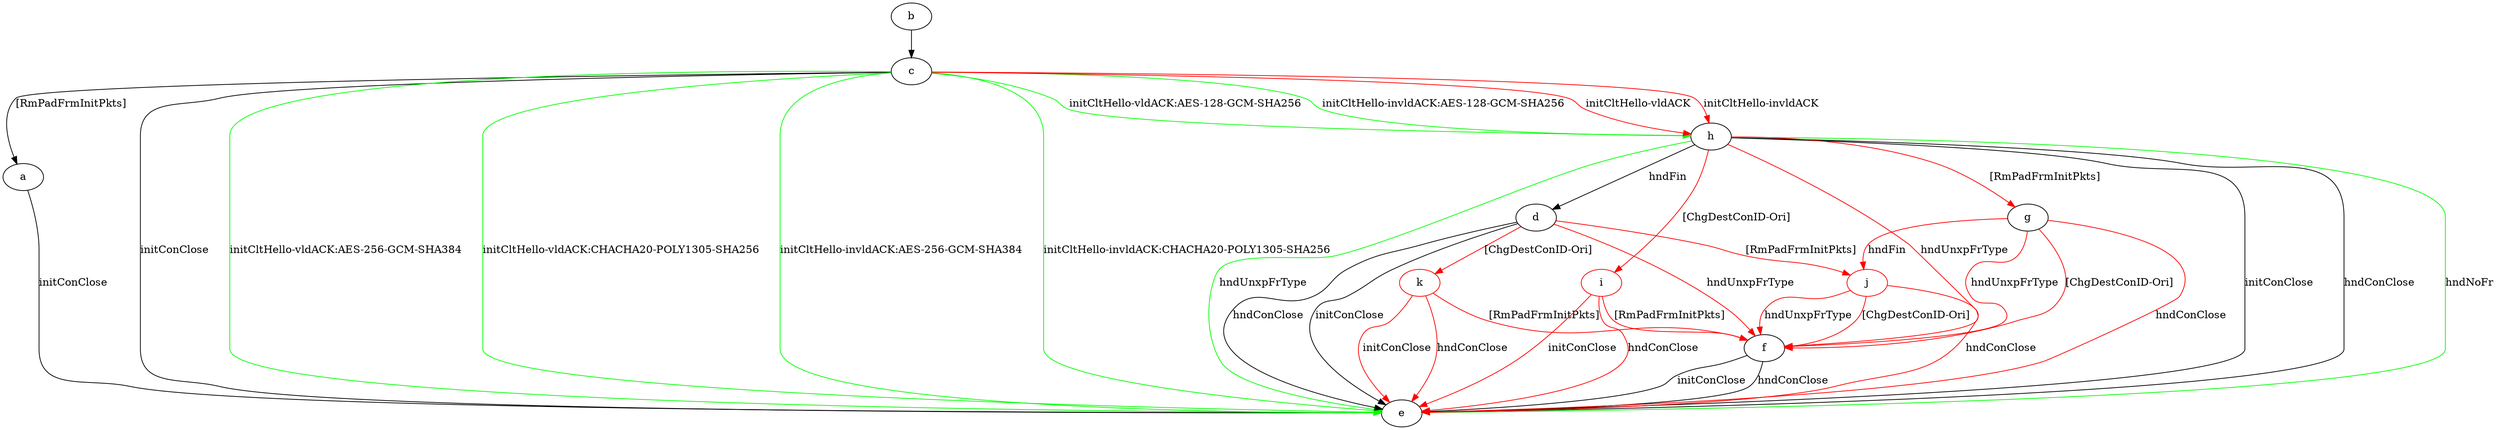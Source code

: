 digraph "" {
	a -> e	[key=0,
		label="initConClose "];
	b -> c	[key=0];
	c -> a	[key=0,
		label="[RmPadFrmInitPkts] "];
	c -> e	[key=0,
		label="initConClose "];
	c -> e	[key=1,
		color=green,
		label="initCltHello-vldACK:AES-256-GCM-SHA384 "];
	c -> e	[key=2,
		color=green,
		label="initCltHello-vldACK:CHACHA20-POLY1305-SHA256 "];
	c -> e	[key=3,
		color=green,
		label="initCltHello-invldACK:AES-256-GCM-SHA384 "];
	c -> e	[key=4,
		color=green,
		label="initCltHello-invldACK:CHACHA20-POLY1305-SHA256 "];
	c -> h	[key=0,
		color=green,
		label="initCltHello-vldACK:AES-128-GCM-SHA256 "];
	c -> h	[key=1,
		color=green,
		label="initCltHello-invldACK:AES-128-GCM-SHA256 "];
	c -> h	[key=2,
		color=red,
		label="initCltHello-vldACK "];
	c -> h	[key=3,
		color=red,
		label="initCltHello-invldACK "];
	d -> e	[key=0,
		label="initConClose "];
	d -> e	[key=1,
		label="hndConClose "];
	d -> f	[key=0,
		color=red,
		label="hndUnxpFrType "];
	j	[color=red];
	d -> j	[key=0,
		color=red,
		label="[RmPadFrmInitPkts] "];
	k	[color=red];
	d -> k	[key=0,
		color=red,
		label="[ChgDestConID-Ori] "];
	f -> e	[key=0,
		label="initConClose "];
	f -> e	[key=1,
		label="hndConClose "];
	g -> e	[key=0,
		color=red,
		label="hndConClose "];
	g -> f	[key=0,
		color=red,
		label="hndUnxpFrType "];
	g -> f	[key=1,
		color=red,
		label="[ChgDestConID-Ori] "];
	g -> j	[key=0,
		color=red,
		label="hndFin "];
	h -> d	[key=0,
		label="hndFin "];
	h -> e	[key=0,
		label="initConClose "];
	h -> e	[key=1,
		label="hndConClose "];
	h -> e	[key=2,
		color=green,
		label="hndNoFr "];
	h -> e	[key=3,
		color=green,
		label="hndUnxpFrType "];
	h -> f	[key=0,
		color=red,
		label="hndUnxpFrType "];
	h -> g	[key=0,
		color=red,
		label="[RmPadFrmInitPkts] "];
	i	[color=red];
	h -> i	[key=0,
		color=red,
		label="[ChgDestConID-Ori] "];
	i -> e	[key=0,
		color=red,
		label="initConClose "];
	i -> e	[key=1,
		color=red,
		label="hndConClose "];
	i -> f	[key=0,
		color=red,
		label="[RmPadFrmInitPkts] "];
	j -> e	[key=0,
		color=red,
		label="hndConClose "];
	j -> f	[key=0,
		color=red,
		label="hndUnxpFrType "];
	j -> f	[key=1,
		color=red,
		label="[ChgDestConID-Ori] "];
	k -> e	[key=0,
		color=red,
		label="initConClose "];
	k -> e	[key=1,
		color=red,
		label="hndConClose "];
	k -> f	[key=0,
		color=red,
		label="[RmPadFrmInitPkts] "];
}
